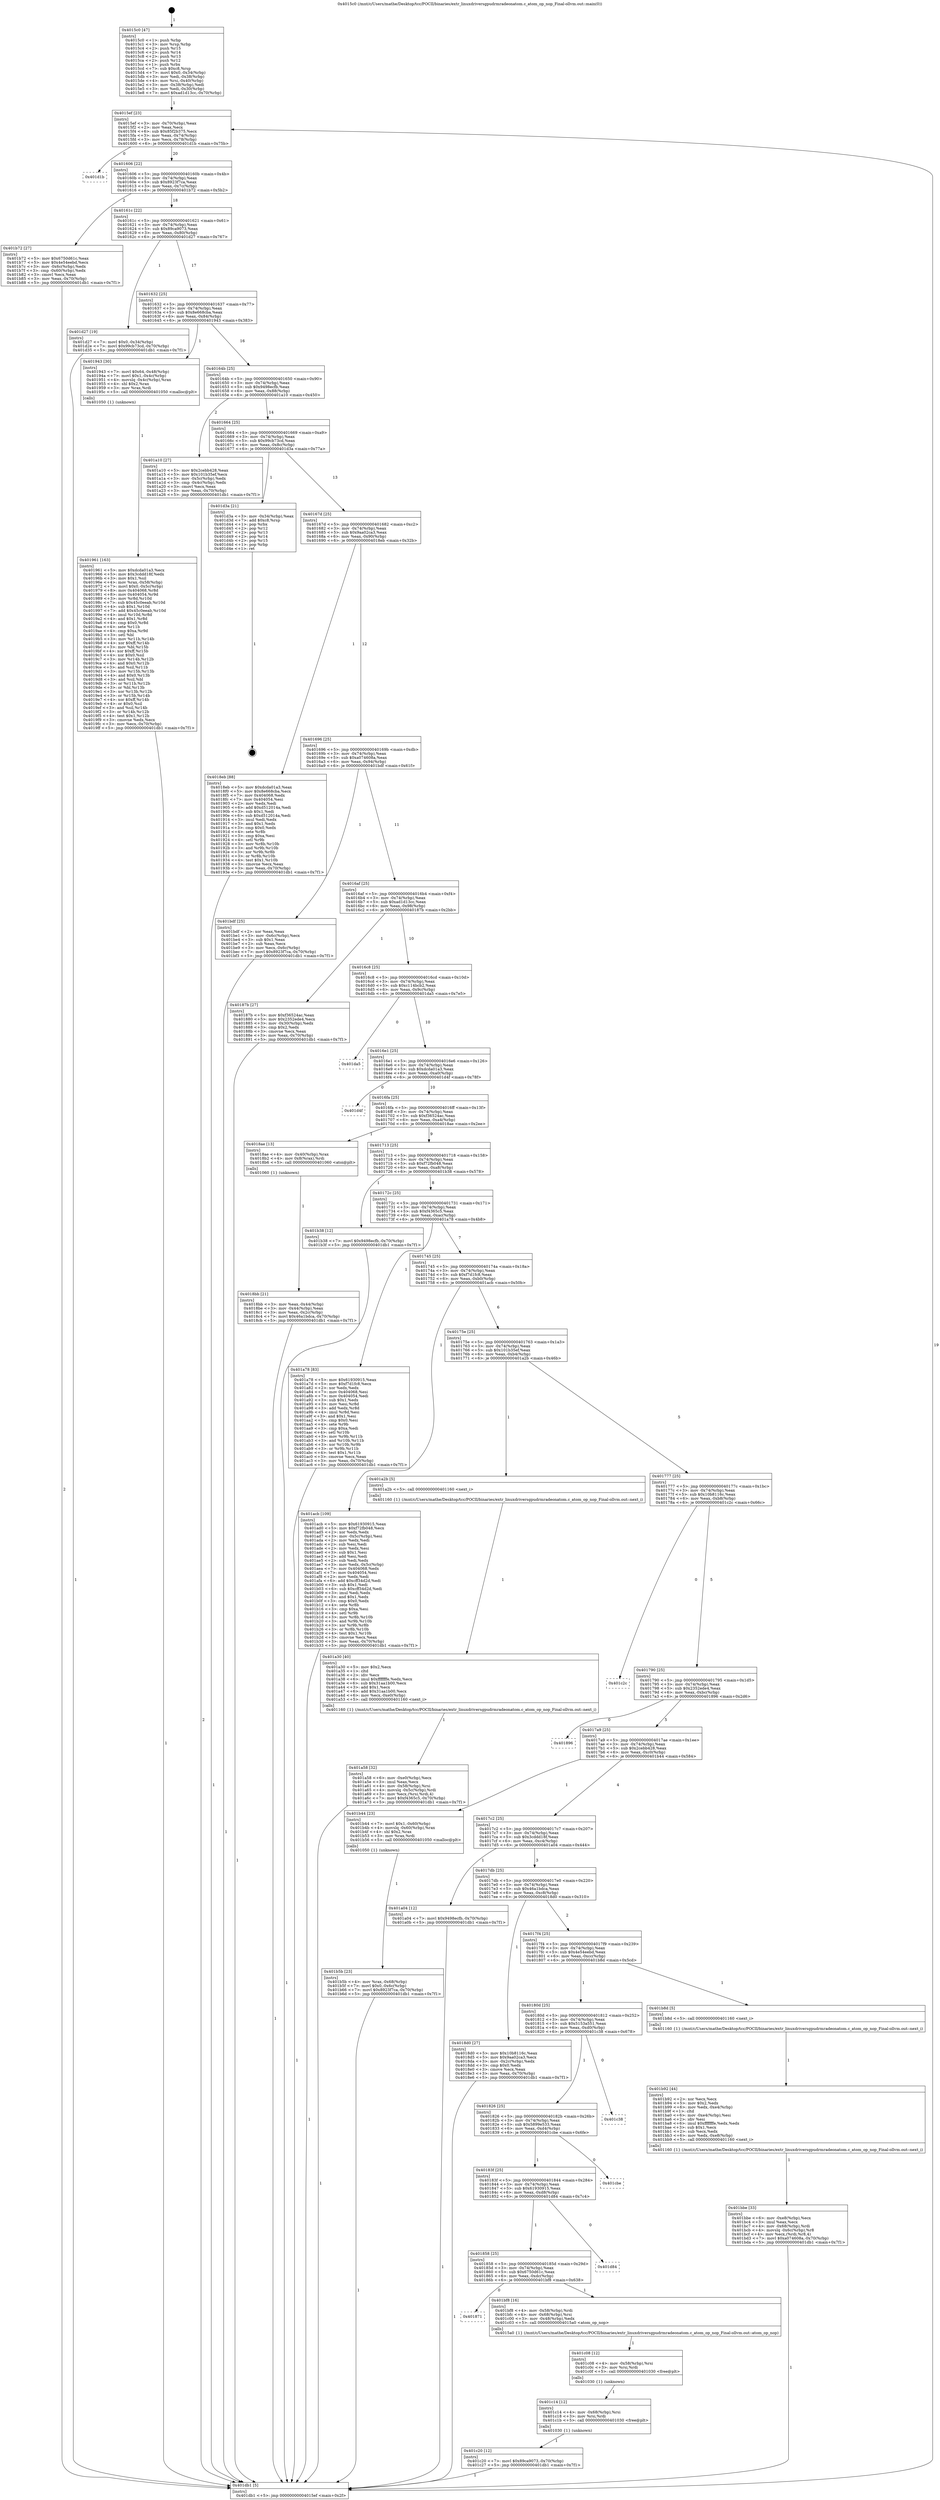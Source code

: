 digraph "0x4015c0" {
  label = "0x4015c0 (/mnt/c/Users/mathe/Desktop/tcc/POCII/binaries/extr_linuxdriversgpudrmradeonatom.c_atom_op_nop_Final-ollvm.out::main(0))"
  labelloc = "t"
  node[shape=record]

  Entry [label="",width=0.3,height=0.3,shape=circle,fillcolor=black,style=filled]
  "0x4015ef" [label="{
     0x4015ef [23]\l
     | [instrs]\l
     &nbsp;&nbsp;0x4015ef \<+3\>: mov -0x70(%rbp),%eax\l
     &nbsp;&nbsp;0x4015f2 \<+2\>: mov %eax,%ecx\l
     &nbsp;&nbsp;0x4015f4 \<+6\>: sub $0x85f2b375,%ecx\l
     &nbsp;&nbsp;0x4015fa \<+3\>: mov %eax,-0x74(%rbp)\l
     &nbsp;&nbsp;0x4015fd \<+3\>: mov %ecx,-0x78(%rbp)\l
     &nbsp;&nbsp;0x401600 \<+6\>: je 0000000000401d1b \<main+0x75b\>\l
  }"]
  "0x401d1b" [label="{
     0x401d1b\l
  }", style=dashed]
  "0x401606" [label="{
     0x401606 [22]\l
     | [instrs]\l
     &nbsp;&nbsp;0x401606 \<+5\>: jmp 000000000040160b \<main+0x4b\>\l
     &nbsp;&nbsp;0x40160b \<+3\>: mov -0x74(%rbp),%eax\l
     &nbsp;&nbsp;0x40160e \<+5\>: sub $0x8923f7ca,%eax\l
     &nbsp;&nbsp;0x401613 \<+3\>: mov %eax,-0x7c(%rbp)\l
     &nbsp;&nbsp;0x401616 \<+6\>: je 0000000000401b72 \<main+0x5b2\>\l
  }"]
  Exit [label="",width=0.3,height=0.3,shape=circle,fillcolor=black,style=filled,peripheries=2]
  "0x401b72" [label="{
     0x401b72 [27]\l
     | [instrs]\l
     &nbsp;&nbsp;0x401b72 \<+5\>: mov $0x6750d61c,%eax\l
     &nbsp;&nbsp;0x401b77 \<+5\>: mov $0x4e54eebd,%ecx\l
     &nbsp;&nbsp;0x401b7c \<+3\>: mov -0x6c(%rbp),%edx\l
     &nbsp;&nbsp;0x401b7f \<+3\>: cmp -0x60(%rbp),%edx\l
     &nbsp;&nbsp;0x401b82 \<+3\>: cmovl %ecx,%eax\l
     &nbsp;&nbsp;0x401b85 \<+3\>: mov %eax,-0x70(%rbp)\l
     &nbsp;&nbsp;0x401b88 \<+5\>: jmp 0000000000401db1 \<main+0x7f1\>\l
  }"]
  "0x40161c" [label="{
     0x40161c [22]\l
     | [instrs]\l
     &nbsp;&nbsp;0x40161c \<+5\>: jmp 0000000000401621 \<main+0x61\>\l
     &nbsp;&nbsp;0x401621 \<+3\>: mov -0x74(%rbp),%eax\l
     &nbsp;&nbsp;0x401624 \<+5\>: sub $0x89ca9073,%eax\l
     &nbsp;&nbsp;0x401629 \<+3\>: mov %eax,-0x80(%rbp)\l
     &nbsp;&nbsp;0x40162c \<+6\>: je 0000000000401d27 \<main+0x767\>\l
  }"]
  "0x401c20" [label="{
     0x401c20 [12]\l
     | [instrs]\l
     &nbsp;&nbsp;0x401c20 \<+7\>: movl $0x89ca9073,-0x70(%rbp)\l
     &nbsp;&nbsp;0x401c27 \<+5\>: jmp 0000000000401db1 \<main+0x7f1\>\l
  }"]
  "0x401d27" [label="{
     0x401d27 [19]\l
     | [instrs]\l
     &nbsp;&nbsp;0x401d27 \<+7\>: movl $0x0,-0x34(%rbp)\l
     &nbsp;&nbsp;0x401d2e \<+7\>: movl $0x99cb73cd,-0x70(%rbp)\l
     &nbsp;&nbsp;0x401d35 \<+5\>: jmp 0000000000401db1 \<main+0x7f1\>\l
  }"]
  "0x401632" [label="{
     0x401632 [25]\l
     | [instrs]\l
     &nbsp;&nbsp;0x401632 \<+5\>: jmp 0000000000401637 \<main+0x77\>\l
     &nbsp;&nbsp;0x401637 \<+3\>: mov -0x74(%rbp),%eax\l
     &nbsp;&nbsp;0x40163a \<+5\>: sub $0x8e668cba,%eax\l
     &nbsp;&nbsp;0x40163f \<+6\>: mov %eax,-0x84(%rbp)\l
     &nbsp;&nbsp;0x401645 \<+6\>: je 0000000000401943 \<main+0x383\>\l
  }"]
  "0x401c14" [label="{
     0x401c14 [12]\l
     | [instrs]\l
     &nbsp;&nbsp;0x401c14 \<+4\>: mov -0x68(%rbp),%rsi\l
     &nbsp;&nbsp;0x401c18 \<+3\>: mov %rsi,%rdi\l
     &nbsp;&nbsp;0x401c1b \<+5\>: call 0000000000401030 \<free@plt\>\l
     | [calls]\l
     &nbsp;&nbsp;0x401030 \{1\} (unknown)\l
  }"]
  "0x401943" [label="{
     0x401943 [30]\l
     | [instrs]\l
     &nbsp;&nbsp;0x401943 \<+7\>: movl $0x64,-0x48(%rbp)\l
     &nbsp;&nbsp;0x40194a \<+7\>: movl $0x1,-0x4c(%rbp)\l
     &nbsp;&nbsp;0x401951 \<+4\>: movslq -0x4c(%rbp),%rax\l
     &nbsp;&nbsp;0x401955 \<+4\>: shl $0x2,%rax\l
     &nbsp;&nbsp;0x401959 \<+3\>: mov %rax,%rdi\l
     &nbsp;&nbsp;0x40195c \<+5\>: call 0000000000401050 \<malloc@plt\>\l
     | [calls]\l
     &nbsp;&nbsp;0x401050 \{1\} (unknown)\l
  }"]
  "0x40164b" [label="{
     0x40164b [25]\l
     | [instrs]\l
     &nbsp;&nbsp;0x40164b \<+5\>: jmp 0000000000401650 \<main+0x90\>\l
     &nbsp;&nbsp;0x401650 \<+3\>: mov -0x74(%rbp),%eax\l
     &nbsp;&nbsp;0x401653 \<+5\>: sub $0x9498ecfb,%eax\l
     &nbsp;&nbsp;0x401658 \<+6\>: mov %eax,-0x88(%rbp)\l
     &nbsp;&nbsp;0x40165e \<+6\>: je 0000000000401a10 \<main+0x450\>\l
  }"]
  "0x401c08" [label="{
     0x401c08 [12]\l
     | [instrs]\l
     &nbsp;&nbsp;0x401c08 \<+4\>: mov -0x58(%rbp),%rsi\l
     &nbsp;&nbsp;0x401c0c \<+3\>: mov %rsi,%rdi\l
     &nbsp;&nbsp;0x401c0f \<+5\>: call 0000000000401030 \<free@plt\>\l
     | [calls]\l
     &nbsp;&nbsp;0x401030 \{1\} (unknown)\l
  }"]
  "0x401a10" [label="{
     0x401a10 [27]\l
     | [instrs]\l
     &nbsp;&nbsp;0x401a10 \<+5\>: mov $0x2cebb428,%eax\l
     &nbsp;&nbsp;0x401a15 \<+5\>: mov $0x101b35ef,%ecx\l
     &nbsp;&nbsp;0x401a1a \<+3\>: mov -0x5c(%rbp),%edx\l
     &nbsp;&nbsp;0x401a1d \<+3\>: cmp -0x4c(%rbp),%edx\l
     &nbsp;&nbsp;0x401a20 \<+3\>: cmovl %ecx,%eax\l
     &nbsp;&nbsp;0x401a23 \<+3\>: mov %eax,-0x70(%rbp)\l
     &nbsp;&nbsp;0x401a26 \<+5\>: jmp 0000000000401db1 \<main+0x7f1\>\l
  }"]
  "0x401664" [label="{
     0x401664 [25]\l
     | [instrs]\l
     &nbsp;&nbsp;0x401664 \<+5\>: jmp 0000000000401669 \<main+0xa9\>\l
     &nbsp;&nbsp;0x401669 \<+3\>: mov -0x74(%rbp),%eax\l
     &nbsp;&nbsp;0x40166c \<+5\>: sub $0x99cb73cd,%eax\l
     &nbsp;&nbsp;0x401671 \<+6\>: mov %eax,-0x8c(%rbp)\l
     &nbsp;&nbsp;0x401677 \<+6\>: je 0000000000401d3a \<main+0x77a\>\l
  }"]
  "0x401871" [label="{
     0x401871\l
  }", style=dashed]
  "0x401d3a" [label="{
     0x401d3a [21]\l
     | [instrs]\l
     &nbsp;&nbsp;0x401d3a \<+3\>: mov -0x34(%rbp),%eax\l
     &nbsp;&nbsp;0x401d3d \<+7\>: add $0xc8,%rsp\l
     &nbsp;&nbsp;0x401d44 \<+1\>: pop %rbx\l
     &nbsp;&nbsp;0x401d45 \<+2\>: pop %r12\l
     &nbsp;&nbsp;0x401d47 \<+2\>: pop %r13\l
     &nbsp;&nbsp;0x401d49 \<+2\>: pop %r14\l
     &nbsp;&nbsp;0x401d4b \<+2\>: pop %r15\l
     &nbsp;&nbsp;0x401d4d \<+1\>: pop %rbp\l
     &nbsp;&nbsp;0x401d4e \<+1\>: ret\l
  }"]
  "0x40167d" [label="{
     0x40167d [25]\l
     | [instrs]\l
     &nbsp;&nbsp;0x40167d \<+5\>: jmp 0000000000401682 \<main+0xc2\>\l
     &nbsp;&nbsp;0x401682 \<+3\>: mov -0x74(%rbp),%eax\l
     &nbsp;&nbsp;0x401685 \<+5\>: sub $0x9aa02ca3,%eax\l
     &nbsp;&nbsp;0x40168a \<+6\>: mov %eax,-0x90(%rbp)\l
     &nbsp;&nbsp;0x401690 \<+6\>: je 00000000004018eb \<main+0x32b\>\l
  }"]
  "0x401bf8" [label="{
     0x401bf8 [16]\l
     | [instrs]\l
     &nbsp;&nbsp;0x401bf8 \<+4\>: mov -0x58(%rbp),%rdi\l
     &nbsp;&nbsp;0x401bfc \<+4\>: mov -0x68(%rbp),%rsi\l
     &nbsp;&nbsp;0x401c00 \<+3\>: mov -0x48(%rbp),%edx\l
     &nbsp;&nbsp;0x401c03 \<+5\>: call 00000000004015a0 \<atom_op_nop\>\l
     | [calls]\l
     &nbsp;&nbsp;0x4015a0 \{1\} (/mnt/c/Users/mathe/Desktop/tcc/POCII/binaries/extr_linuxdriversgpudrmradeonatom.c_atom_op_nop_Final-ollvm.out::atom_op_nop)\l
  }"]
  "0x4018eb" [label="{
     0x4018eb [88]\l
     | [instrs]\l
     &nbsp;&nbsp;0x4018eb \<+5\>: mov $0xdcda01a3,%eax\l
     &nbsp;&nbsp;0x4018f0 \<+5\>: mov $0x8e668cba,%ecx\l
     &nbsp;&nbsp;0x4018f5 \<+7\>: mov 0x404068,%edx\l
     &nbsp;&nbsp;0x4018fc \<+7\>: mov 0x404054,%esi\l
     &nbsp;&nbsp;0x401903 \<+2\>: mov %edx,%edi\l
     &nbsp;&nbsp;0x401905 \<+6\>: add $0xd512014a,%edi\l
     &nbsp;&nbsp;0x40190b \<+3\>: sub $0x1,%edi\l
     &nbsp;&nbsp;0x40190e \<+6\>: sub $0xd512014a,%edi\l
     &nbsp;&nbsp;0x401914 \<+3\>: imul %edi,%edx\l
     &nbsp;&nbsp;0x401917 \<+3\>: and $0x1,%edx\l
     &nbsp;&nbsp;0x40191a \<+3\>: cmp $0x0,%edx\l
     &nbsp;&nbsp;0x40191d \<+4\>: sete %r8b\l
     &nbsp;&nbsp;0x401921 \<+3\>: cmp $0xa,%esi\l
     &nbsp;&nbsp;0x401924 \<+4\>: setl %r9b\l
     &nbsp;&nbsp;0x401928 \<+3\>: mov %r8b,%r10b\l
     &nbsp;&nbsp;0x40192b \<+3\>: and %r9b,%r10b\l
     &nbsp;&nbsp;0x40192e \<+3\>: xor %r9b,%r8b\l
     &nbsp;&nbsp;0x401931 \<+3\>: or %r8b,%r10b\l
     &nbsp;&nbsp;0x401934 \<+4\>: test $0x1,%r10b\l
     &nbsp;&nbsp;0x401938 \<+3\>: cmovne %ecx,%eax\l
     &nbsp;&nbsp;0x40193b \<+3\>: mov %eax,-0x70(%rbp)\l
     &nbsp;&nbsp;0x40193e \<+5\>: jmp 0000000000401db1 \<main+0x7f1\>\l
  }"]
  "0x401696" [label="{
     0x401696 [25]\l
     | [instrs]\l
     &nbsp;&nbsp;0x401696 \<+5\>: jmp 000000000040169b \<main+0xdb\>\l
     &nbsp;&nbsp;0x40169b \<+3\>: mov -0x74(%rbp),%eax\l
     &nbsp;&nbsp;0x40169e \<+5\>: sub $0xa074608a,%eax\l
     &nbsp;&nbsp;0x4016a3 \<+6\>: mov %eax,-0x94(%rbp)\l
     &nbsp;&nbsp;0x4016a9 \<+6\>: je 0000000000401bdf \<main+0x61f\>\l
  }"]
  "0x401858" [label="{
     0x401858 [25]\l
     | [instrs]\l
     &nbsp;&nbsp;0x401858 \<+5\>: jmp 000000000040185d \<main+0x29d\>\l
     &nbsp;&nbsp;0x40185d \<+3\>: mov -0x74(%rbp),%eax\l
     &nbsp;&nbsp;0x401860 \<+5\>: sub $0x6750d61c,%eax\l
     &nbsp;&nbsp;0x401865 \<+6\>: mov %eax,-0xdc(%rbp)\l
     &nbsp;&nbsp;0x40186b \<+6\>: je 0000000000401bf8 \<main+0x638\>\l
  }"]
  "0x401bdf" [label="{
     0x401bdf [25]\l
     | [instrs]\l
     &nbsp;&nbsp;0x401bdf \<+2\>: xor %eax,%eax\l
     &nbsp;&nbsp;0x401be1 \<+3\>: mov -0x6c(%rbp),%ecx\l
     &nbsp;&nbsp;0x401be4 \<+3\>: sub $0x1,%eax\l
     &nbsp;&nbsp;0x401be7 \<+2\>: sub %eax,%ecx\l
     &nbsp;&nbsp;0x401be9 \<+3\>: mov %ecx,-0x6c(%rbp)\l
     &nbsp;&nbsp;0x401bec \<+7\>: movl $0x8923f7ca,-0x70(%rbp)\l
     &nbsp;&nbsp;0x401bf3 \<+5\>: jmp 0000000000401db1 \<main+0x7f1\>\l
  }"]
  "0x4016af" [label="{
     0x4016af [25]\l
     | [instrs]\l
     &nbsp;&nbsp;0x4016af \<+5\>: jmp 00000000004016b4 \<main+0xf4\>\l
     &nbsp;&nbsp;0x4016b4 \<+3\>: mov -0x74(%rbp),%eax\l
     &nbsp;&nbsp;0x4016b7 \<+5\>: sub $0xad1d13cc,%eax\l
     &nbsp;&nbsp;0x4016bc \<+6\>: mov %eax,-0x98(%rbp)\l
     &nbsp;&nbsp;0x4016c2 \<+6\>: je 000000000040187b \<main+0x2bb\>\l
  }"]
  "0x401d84" [label="{
     0x401d84\l
  }", style=dashed]
  "0x40187b" [label="{
     0x40187b [27]\l
     | [instrs]\l
     &nbsp;&nbsp;0x40187b \<+5\>: mov $0xf36524ac,%eax\l
     &nbsp;&nbsp;0x401880 \<+5\>: mov $0x2352ede4,%ecx\l
     &nbsp;&nbsp;0x401885 \<+3\>: mov -0x30(%rbp),%edx\l
     &nbsp;&nbsp;0x401888 \<+3\>: cmp $0x2,%edx\l
     &nbsp;&nbsp;0x40188b \<+3\>: cmovne %ecx,%eax\l
     &nbsp;&nbsp;0x40188e \<+3\>: mov %eax,-0x70(%rbp)\l
     &nbsp;&nbsp;0x401891 \<+5\>: jmp 0000000000401db1 \<main+0x7f1\>\l
  }"]
  "0x4016c8" [label="{
     0x4016c8 [25]\l
     | [instrs]\l
     &nbsp;&nbsp;0x4016c8 \<+5\>: jmp 00000000004016cd \<main+0x10d\>\l
     &nbsp;&nbsp;0x4016cd \<+3\>: mov -0x74(%rbp),%eax\l
     &nbsp;&nbsp;0x4016d0 \<+5\>: sub $0xc114bcb2,%eax\l
     &nbsp;&nbsp;0x4016d5 \<+6\>: mov %eax,-0x9c(%rbp)\l
     &nbsp;&nbsp;0x4016db \<+6\>: je 0000000000401da5 \<main+0x7e5\>\l
  }"]
  "0x401db1" [label="{
     0x401db1 [5]\l
     | [instrs]\l
     &nbsp;&nbsp;0x401db1 \<+5\>: jmp 00000000004015ef \<main+0x2f\>\l
  }"]
  "0x4015c0" [label="{
     0x4015c0 [47]\l
     | [instrs]\l
     &nbsp;&nbsp;0x4015c0 \<+1\>: push %rbp\l
     &nbsp;&nbsp;0x4015c1 \<+3\>: mov %rsp,%rbp\l
     &nbsp;&nbsp;0x4015c4 \<+2\>: push %r15\l
     &nbsp;&nbsp;0x4015c6 \<+2\>: push %r14\l
     &nbsp;&nbsp;0x4015c8 \<+2\>: push %r13\l
     &nbsp;&nbsp;0x4015ca \<+2\>: push %r12\l
     &nbsp;&nbsp;0x4015cc \<+1\>: push %rbx\l
     &nbsp;&nbsp;0x4015cd \<+7\>: sub $0xc8,%rsp\l
     &nbsp;&nbsp;0x4015d4 \<+7\>: movl $0x0,-0x34(%rbp)\l
     &nbsp;&nbsp;0x4015db \<+3\>: mov %edi,-0x38(%rbp)\l
     &nbsp;&nbsp;0x4015de \<+4\>: mov %rsi,-0x40(%rbp)\l
     &nbsp;&nbsp;0x4015e2 \<+3\>: mov -0x38(%rbp),%edi\l
     &nbsp;&nbsp;0x4015e5 \<+3\>: mov %edi,-0x30(%rbp)\l
     &nbsp;&nbsp;0x4015e8 \<+7\>: movl $0xad1d13cc,-0x70(%rbp)\l
  }"]
  "0x40183f" [label="{
     0x40183f [25]\l
     | [instrs]\l
     &nbsp;&nbsp;0x40183f \<+5\>: jmp 0000000000401844 \<main+0x284\>\l
     &nbsp;&nbsp;0x401844 \<+3\>: mov -0x74(%rbp),%eax\l
     &nbsp;&nbsp;0x401847 \<+5\>: sub $0x61930915,%eax\l
     &nbsp;&nbsp;0x40184c \<+6\>: mov %eax,-0xd8(%rbp)\l
     &nbsp;&nbsp;0x401852 \<+6\>: je 0000000000401d84 \<main+0x7c4\>\l
  }"]
  "0x401da5" [label="{
     0x401da5\l
  }", style=dashed]
  "0x4016e1" [label="{
     0x4016e1 [25]\l
     | [instrs]\l
     &nbsp;&nbsp;0x4016e1 \<+5\>: jmp 00000000004016e6 \<main+0x126\>\l
     &nbsp;&nbsp;0x4016e6 \<+3\>: mov -0x74(%rbp),%eax\l
     &nbsp;&nbsp;0x4016e9 \<+5\>: sub $0xdcda01a3,%eax\l
     &nbsp;&nbsp;0x4016ee \<+6\>: mov %eax,-0xa0(%rbp)\l
     &nbsp;&nbsp;0x4016f4 \<+6\>: je 0000000000401d4f \<main+0x78f\>\l
  }"]
  "0x401cbe" [label="{
     0x401cbe\l
  }", style=dashed]
  "0x401d4f" [label="{
     0x401d4f\l
  }", style=dashed]
  "0x4016fa" [label="{
     0x4016fa [25]\l
     | [instrs]\l
     &nbsp;&nbsp;0x4016fa \<+5\>: jmp 00000000004016ff \<main+0x13f\>\l
     &nbsp;&nbsp;0x4016ff \<+3\>: mov -0x74(%rbp),%eax\l
     &nbsp;&nbsp;0x401702 \<+5\>: sub $0xf36524ac,%eax\l
     &nbsp;&nbsp;0x401707 \<+6\>: mov %eax,-0xa4(%rbp)\l
     &nbsp;&nbsp;0x40170d \<+6\>: je 00000000004018ae \<main+0x2ee\>\l
  }"]
  "0x401826" [label="{
     0x401826 [25]\l
     | [instrs]\l
     &nbsp;&nbsp;0x401826 \<+5\>: jmp 000000000040182b \<main+0x26b\>\l
     &nbsp;&nbsp;0x40182b \<+3\>: mov -0x74(%rbp),%eax\l
     &nbsp;&nbsp;0x40182e \<+5\>: sub $0x5899e533,%eax\l
     &nbsp;&nbsp;0x401833 \<+6\>: mov %eax,-0xd4(%rbp)\l
     &nbsp;&nbsp;0x401839 \<+6\>: je 0000000000401cbe \<main+0x6fe\>\l
  }"]
  "0x4018ae" [label="{
     0x4018ae [13]\l
     | [instrs]\l
     &nbsp;&nbsp;0x4018ae \<+4\>: mov -0x40(%rbp),%rax\l
     &nbsp;&nbsp;0x4018b2 \<+4\>: mov 0x8(%rax),%rdi\l
     &nbsp;&nbsp;0x4018b6 \<+5\>: call 0000000000401060 \<atoi@plt\>\l
     | [calls]\l
     &nbsp;&nbsp;0x401060 \{1\} (unknown)\l
  }"]
  "0x401713" [label="{
     0x401713 [25]\l
     | [instrs]\l
     &nbsp;&nbsp;0x401713 \<+5\>: jmp 0000000000401718 \<main+0x158\>\l
     &nbsp;&nbsp;0x401718 \<+3\>: mov -0x74(%rbp),%eax\l
     &nbsp;&nbsp;0x40171b \<+5\>: sub $0xf72fb048,%eax\l
     &nbsp;&nbsp;0x401720 \<+6\>: mov %eax,-0xa8(%rbp)\l
     &nbsp;&nbsp;0x401726 \<+6\>: je 0000000000401b38 \<main+0x578\>\l
  }"]
  "0x4018bb" [label="{
     0x4018bb [21]\l
     | [instrs]\l
     &nbsp;&nbsp;0x4018bb \<+3\>: mov %eax,-0x44(%rbp)\l
     &nbsp;&nbsp;0x4018be \<+3\>: mov -0x44(%rbp),%eax\l
     &nbsp;&nbsp;0x4018c1 \<+3\>: mov %eax,-0x2c(%rbp)\l
     &nbsp;&nbsp;0x4018c4 \<+7\>: movl $0x46a1bdca,-0x70(%rbp)\l
     &nbsp;&nbsp;0x4018cb \<+5\>: jmp 0000000000401db1 \<main+0x7f1\>\l
  }"]
  "0x401c38" [label="{
     0x401c38\l
  }", style=dashed]
  "0x401b38" [label="{
     0x401b38 [12]\l
     | [instrs]\l
     &nbsp;&nbsp;0x401b38 \<+7\>: movl $0x9498ecfb,-0x70(%rbp)\l
     &nbsp;&nbsp;0x401b3f \<+5\>: jmp 0000000000401db1 \<main+0x7f1\>\l
  }"]
  "0x40172c" [label="{
     0x40172c [25]\l
     | [instrs]\l
     &nbsp;&nbsp;0x40172c \<+5\>: jmp 0000000000401731 \<main+0x171\>\l
     &nbsp;&nbsp;0x401731 \<+3\>: mov -0x74(%rbp),%eax\l
     &nbsp;&nbsp;0x401734 \<+5\>: sub $0xf4365c5,%eax\l
     &nbsp;&nbsp;0x401739 \<+6\>: mov %eax,-0xac(%rbp)\l
     &nbsp;&nbsp;0x40173f \<+6\>: je 0000000000401a78 \<main+0x4b8\>\l
  }"]
  "0x401bbe" [label="{
     0x401bbe [33]\l
     | [instrs]\l
     &nbsp;&nbsp;0x401bbe \<+6\>: mov -0xe8(%rbp),%ecx\l
     &nbsp;&nbsp;0x401bc4 \<+3\>: imul %eax,%ecx\l
     &nbsp;&nbsp;0x401bc7 \<+4\>: mov -0x68(%rbp),%rdi\l
     &nbsp;&nbsp;0x401bcb \<+4\>: movslq -0x6c(%rbp),%r8\l
     &nbsp;&nbsp;0x401bcf \<+4\>: mov %ecx,(%rdi,%r8,4)\l
     &nbsp;&nbsp;0x401bd3 \<+7\>: movl $0xa074608a,-0x70(%rbp)\l
     &nbsp;&nbsp;0x401bda \<+5\>: jmp 0000000000401db1 \<main+0x7f1\>\l
  }"]
  "0x401a78" [label="{
     0x401a78 [83]\l
     | [instrs]\l
     &nbsp;&nbsp;0x401a78 \<+5\>: mov $0x61930915,%eax\l
     &nbsp;&nbsp;0x401a7d \<+5\>: mov $0xf7d1fc8,%ecx\l
     &nbsp;&nbsp;0x401a82 \<+2\>: xor %edx,%edx\l
     &nbsp;&nbsp;0x401a84 \<+7\>: mov 0x404068,%esi\l
     &nbsp;&nbsp;0x401a8b \<+7\>: mov 0x404054,%edi\l
     &nbsp;&nbsp;0x401a92 \<+3\>: sub $0x1,%edx\l
     &nbsp;&nbsp;0x401a95 \<+3\>: mov %esi,%r8d\l
     &nbsp;&nbsp;0x401a98 \<+3\>: add %edx,%r8d\l
     &nbsp;&nbsp;0x401a9b \<+4\>: imul %r8d,%esi\l
     &nbsp;&nbsp;0x401a9f \<+3\>: and $0x1,%esi\l
     &nbsp;&nbsp;0x401aa2 \<+3\>: cmp $0x0,%esi\l
     &nbsp;&nbsp;0x401aa5 \<+4\>: sete %r9b\l
     &nbsp;&nbsp;0x401aa9 \<+3\>: cmp $0xa,%edi\l
     &nbsp;&nbsp;0x401aac \<+4\>: setl %r10b\l
     &nbsp;&nbsp;0x401ab0 \<+3\>: mov %r9b,%r11b\l
     &nbsp;&nbsp;0x401ab3 \<+3\>: and %r10b,%r11b\l
     &nbsp;&nbsp;0x401ab6 \<+3\>: xor %r10b,%r9b\l
     &nbsp;&nbsp;0x401ab9 \<+3\>: or %r9b,%r11b\l
     &nbsp;&nbsp;0x401abc \<+4\>: test $0x1,%r11b\l
     &nbsp;&nbsp;0x401ac0 \<+3\>: cmovne %ecx,%eax\l
     &nbsp;&nbsp;0x401ac3 \<+3\>: mov %eax,-0x70(%rbp)\l
     &nbsp;&nbsp;0x401ac6 \<+5\>: jmp 0000000000401db1 \<main+0x7f1\>\l
  }"]
  "0x401745" [label="{
     0x401745 [25]\l
     | [instrs]\l
     &nbsp;&nbsp;0x401745 \<+5\>: jmp 000000000040174a \<main+0x18a\>\l
     &nbsp;&nbsp;0x40174a \<+3\>: mov -0x74(%rbp),%eax\l
     &nbsp;&nbsp;0x40174d \<+5\>: sub $0xf7d1fc8,%eax\l
     &nbsp;&nbsp;0x401752 \<+6\>: mov %eax,-0xb0(%rbp)\l
     &nbsp;&nbsp;0x401758 \<+6\>: je 0000000000401acb \<main+0x50b\>\l
  }"]
  "0x401b92" [label="{
     0x401b92 [44]\l
     | [instrs]\l
     &nbsp;&nbsp;0x401b92 \<+2\>: xor %ecx,%ecx\l
     &nbsp;&nbsp;0x401b94 \<+5\>: mov $0x2,%edx\l
     &nbsp;&nbsp;0x401b99 \<+6\>: mov %edx,-0xe4(%rbp)\l
     &nbsp;&nbsp;0x401b9f \<+1\>: cltd\l
     &nbsp;&nbsp;0x401ba0 \<+6\>: mov -0xe4(%rbp),%esi\l
     &nbsp;&nbsp;0x401ba6 \<+2\>: idiv %esi\l
     &nbsp;&nbsp;0x401ba8 \<+6\>: imul $0xfffffffe,%edx,%edx\l
     &nbsp;&nbsp;0x401bae \<+3\>: sub $0x1,%ecx\l
     &nbsp;&nbsp;0x401bb1 \<+2\>: sub %ecx,%edx\l
     &nbsp;&nbsp;0x401bb3 \<+6\>: mov %edx,-0xe8(%rbp)\l
     &nbsp;&nbsp;0x401bb9 \<+5\>: call 0000000000401160 \<next_i\>\l
     | [calls]\l
     &nbsp;&nbsp;0x401160 \{1\} (/mnt/c/Users/mathe/Desktop/tcc/POCII/binaries/extr_linuxdriversgpudrmradeonatom.c_atom_op_nop_Final-ollvm.out::next_i)\l
  }"]
  "0x401acb" [label="{
     0x401acb [109]\l
     | [instrs]\l
     &nbsp;&nbsp;0x401acb \<+5\>: mov $0x61930915,%eax\l
     &nbsp;&nbsp;0x401ad0 \<+5\>: mov $0xf72fb048,%ecx\l
     &nbsp;&nbsp;0x401ad5 \<+2\>: xor %edx,%edx\l
     &nbsp;&nbsp;0x401ad7 \<+3\>: mov -0x5c(%rbp),%esi\l
     &nbsp;&nbsp;0x401ada \<+2\>: mov %edx,%edi\l
     &nbsp;&nbsp;0x401adc \<+2\>: sub %esi,%edi\l
     &nbsp;&nbsp;0x401ade \<+2\>: mov %edx,%esi\l
     &nbsp;&nbsp;0x401ae0 \<+3\>: sub $0x1,%esi\l
     &nbsp;&nbsp;0x401ae3 \<+2\>: add %esi,%edi\l
     &nbsp;&nbsp;0x401ae5 \<+2\>: sub %edi,%edx\l
     &nbsp;&nbsp;0x401ae7 \<+3\>: mov %edx,-0x5c(%rbp)\l
     &nbsp;&nbsp;0x401aea \<+7\>: mov 0x404068,%edx\l
     &nbsp;&nbsp;0x401af1 \<+7\>: mov 0x404054,%esi\l
     &nbsp;&nbsp;0x401af8 \<+2\>: mov %edx,%edi\l
     &nbsp;&nbsp;0x401afa \<+6\>: add $0xcff34d2d,%edi\l
     &nbsp;&nbsp;0x401b00 \<+3\>: sub $0x1,%edi\l
     &nbsp;&nbsp;0x401b03 \<+6\>: sub $0xcff34d2d,%edi\l
     &nbsp;&nbsp;0x401b09 \<+3\>: imul %edi,%edx\l
     &nbsp;&nbsp;0x401b0c \<+3\>: and $0x1,%edx\l
     &nbsp;&nbsp;0x401b0f \<+3\>: cmp $0x0,%edx\l
     &nbsp;&nbsp;0x401b12 \<+4\>: sete %r8b\l
     &nbsp;&nbsp;0x401b16 \<+3\>: cmp $0xa,%esi\l
     &nbsp;&nbsp;0x401b19 \<+4\>: setl %r9b\l
     &nbsp;&nbsp;0x401b1d \<+3\>: mov %r8b,%r10b\l
     &nbsp;&nbsp;0x401b20 \<+3\>: and %r9b,%r10b\l
     &nbsp;&nbsp;0x401b23 \<+3\>: xor %r9b,%r8b\l
     &nbsp;&nbsp;0x401b26 \<+3\>: or %r8b,%r10b\l
     &nbsp;&nbsp;0x401b29 \<+4\>: test $0x1,%r10b\l
     &nbsp;&nbsp;0x401b2d \<+3\>: cmovne %ecx,%eax\l
     &nbsp;&nbsp;0x401b30 \<+3\>: mov %eax,-0x70(%rbp)\l
     &nbsp;&nbsp;0x401b33 \<+5\>: jmp 0000000000401db1 \<main+0x7f1\>\l
  }"]
  "0x40175e" [label="{
     0x40175e [25]\l
     | [instrs]\l
     &nbsp;&nbsp;0x40175e \<+5\>: jmp 0000000000401763 \<main+0x1a3\>\l
     &nbsp;&nbsp;0x401763 \<+3\>: mov -0x74(%rbp),%eax\l
     &nbsp;&nbsp;0x401766 \<+5\>: sub $0x101b35ef,%eax\l
     &nbsp;&nbsp;0x40176b \<+6\>: mov %eax,-0xb4(%rbp)\l
     &nbsp;&nbsp;0x401771 \<+6\>: je 0000000000401a2b \<main+0x46b\>\l
  }"]
  "0x40180d" [label="{
     0x40180d [25]\l
     | [instrs]\l
     &nbsp;&nbsp;0x40180d \<+5\>: jmp 0000000000401812 \<main+0x252\>\l
     &nbsp;&nbsp;0x401812 \<+3\>: mov -0x74(%rbp),%eax\l
     &nbsp;&nbsp;0x401815 \<+5\>: sub $0x5153a551,%eax\l
     &nbsp;&nbsp;0x40181a \<+6\>: mov %eax,-0xd0(%rbp)\l
     &nbsp;&nbsp;0x401820 \<+6\>: je 0000000000401c38 \<main+0x678\>\l
  }"]
  "0x401a2b" [label="{
     0x401a2b [5]\l
     | [instrs]\l
     &nbsp;&nbsp;0x401a2b \<+5\>: call 0000000000401160 \<next_i\>\l
     | [calls]\l
     &nbsp;&nbsp;0x401160 \{1\} (/mnt/c/Users/mathe/Desktop/tcc/POCII/binaries/extr_linuxdriversgpudrmradeonatom.c_atom_op_nop_Final-ollvm.out::next_i)\l
  }"]
  "0x401777" [label="{
     0x401777 [25]\l
     | [instrs]\l
     &nbsp;&nbsp;0x401777 \<+5\>: jmp 000000000040177c \<main+0x1bc\>\l
     &nbsp;&nbsp;0x40177c \<+3\>: mov -0x74(%rbp),%eax\l
     &nbsp;&nbsp;0x40177f \<+5\>: sub $0x10b8116c,%eax\l
     &nbsp;&nbsp;0x401784 \<+6\>: mov %eax,-0xb8(%rbp)\l
     &nbsp;&nbsp;0x40178a \<+6\>: je 0000000000401c2c \<main+0x66c\>\l
  }"]
  "0x401b8d" [label="{
     0x401b8d [5]\l
     | [instrs]\l
     &nbsp;&nbsp;0x401b8d \<+5\>: call 0000000000401160 \<next_i\>\l
     | [calls]\l
     &nbsp;&nbsp;0x401160 \{1\} (/mnt/c/Users/mathe/Desktop/tcc/POCII/binaries/extr_linuxdriversgpudrmradeonatom.c_atom_op_nop_Final-ollvm.out::next_i)\l
  }"]
  "0x401c2c" [label="{
     0x401c2c\l
  }", style=dashed]
  "0x401790" [label="{
     0x401790 [25]\l
     | [instrs]\l
     &nbsp;&nbsp;0x401790 \<+5\>: jmp 0000000000401795 \<main+0x1d5\>\l
     &nbsp;&nbsp;0x401795 \<+3\>: mov -0x74(%rbp),%eax\l
     &nbsp;&nbsp;0x401798 \<+5\>: sub $0x2352ede4,%eax\l
     &nbsp;&nbsp;0x40179d \<+6\>: mov %eax,-0xbc(%rbp)\l
     &nbsp;&nbsp;0x4017a3 \<+6\>: je 0000000000401896 \<main+0x2d6\>\l
  }"]
  "0x401b5b" [label="{
     0x401b5b [23]\l
     | [instrs]\l
     &nbsp;&nbsp;0x401b5b \<+4\>: mov %rax,-0x68(%rbp)\l
     &nbsp;&nbsp;0x401b5f \<+7\>: movl $0x0,-0x6c(%rbp)\l
     &nbsp;&nbsp;0x401b66 \<+7\>: movl $0x8923f7ca,-0x70(%rbp)\l
     &nbsp;&nbsp;0x401b6d \<+5\>: jmp 0000000000401db1 \<main+0x7f1\>\l
  }"]
  "0x401896" [label="{
     0x401896\l
  }", style=dashed]
  "0x4017a9" [label="{
     0x4017a9 [25]\l
     | [instrs]\l
     &nbsp;&nbsp;0x4017a9 \<+5\>: jmp 00000000004017ae \<main+0x1ee\>\l
     &nbsp;&nbsp;0x4017ae \<+3\>: mov -0x74(%rbp),%eax\l
     &nbsp;&nbsp;0x4017b1 \<+5\>: sub $0x2cebb428,%eax\l
     &nbsp;&nbsp;0x4017b6 \<+6\>: mov %eax,-0xc0(%rbp)\l
     &nbsp;&nbsp;0x4017bc \<+6\>: je 0000000000401b44 \<main+0x584\>\l
  }"]
  "0x401a58" [label="{
     0x401a58 [32]\l
     | [instrs]\l
     &nbsp;&nbsp;0x401a58 \<+6\>: mov -0xe0(%rbp),%ecx\l
     &nbsp;&nbsp;0x401a5e \<+3\>: imul %eax,%ecx\l
     &nbsp;&nbsp;0x401a61 \<+4\>: mov -0x58(%rbp),%rsi\l
     &nbsp;&nbsp;0x401a65 \<+4\>: movslq -0x5c(%rbp),%rdi\l
     &nbsp;&nbsp;0x401a69 \<+3\>: mov %ecx,(%rsi,%rdi,4)\l
     &nbsp;&nbsp;0x401a6c \<+7\>: movl $0xf4365c5,-0x70(%rbp)\l
     &nbsp;&nbsp;0x401a73 \<+5\>: jmp 0000000000401db1 \<main+0x7f1\>\l
  }"]
  "0x401b44" [label="{
     0x401b44 [23]\l
     | [instrs]\l
     &nbsp;&nbsp;0x401b44 \<+7\>: movl $0x1,-0x60(%rbp)\l
     &nbsp;&nbsp;0x401b4b \<+4\>: movslq -0x60(%rbp),%rax\l
     &nbsp;&nbsp;0x401b4f \<+4\>: shl $0x2,%rax\l
     &nbsp;&nbsp;0x401b53 \<+3\>: mov %rax,%rdi\l
     &nbsp;&nbsp;0x401b56 \<+5\>: call 0000000000401050 \<malloc@plt\>\l
     | [calls]\l
     &nbsp;&nbsp;0x401050 \{1\} (unknown)\l
  }"]
  "0x4017c2" [label="{
     0x4017c2 [25]\l
     | [instrs]\l
     &nbsp;&nbsp;0x4017c2 \<+5\>: jmp 00000000004017c7 \<main+0x207\>\l
     &nbsp;&nbsp;0x4017c7 \<+3\>: mov -0x74(%rbp),%eax\l
     &nbsp;&nbsp;0x4017ca \<+5\>: sub $0x3cddd18f,%eax\l
     &nbsp;&nbsp;0x4017cf \<+6\>: mov %eax,-0xc4(%rbp)\l
     &nbsp;&nbsp;0x4017d5 \<+6\>: je 0000000000401a04 \<main+0x444\>\l
  }"]
  "0x401a30" [label="{
     0x401a30 [40]\l
     | [instrs]\l
     &nbsp;&nbsp;0x401a30 \<+5\>: mov $0x2,%ecx\l
     &nbsp;&nbsp;0x401a35 \<+1\>: cltd\l
     &nbsp;&nbsp;0x401a36 \<+2\>: idiv %ecx\l
     &nbsp;&nbsp;0x401a38 \<+6\>: imul $0xfffffffe,%edx,%ecx\l
     &nbsp;&nbsp;0x401a3e \<+6\>: sub $0x31aa1b00,%ecx\l
     &nbsp;&nbsp;0x401a44 \<+3\>: add $0x1,%ecx\l
     &nbsp;&nbsp;0x401a47 \<+6\>: add $0x31aa1b00,%ecx\l
     &nbsp;&nbsp;0x401a4d \<+6\>: mov %ecx,-0xe0(%rbp)\l
     &nbsp;&nbsp;0x401a53 \<+5\>: call 0000000000401160 \<next_i\>\l
     | [calls]\l
     &nbsp;&nbsp;0x401160 \{1\} (/mnt/c/Users/mathe/Desktop/tcc/POCII/binaries/extr_linuxdriversgpudrmradeonatom.c_atom_op_nop_Final-ollvm.out::next_i)\l
  }"]
  "0x401a04" [label="{
     0x401a04 [12]\l
     | [instrs]\l
     &nbsp;&nbsp;0x401a04 \<+7\>: movl $0x9498ecfb,-0x70(%rbp)\l
     &nbsp;&nbsp;0x401a0b \<+5\>: jmp 0000000000401db1 \<main+0x7f1\>\l
  }"]
  "0x4017db" [label="{
     0x4017db [25]\l
     | [instrs]\l
     &nbsp;&nbsp;0x4017db \<+5\>: jmp 00000000004017e0 \<main+0x220\>\l
     &nbsp;&nbsp;0x4017e0 \<+3\>: mov -0x74(%rbp),%eax\l
     &nbsp;&nbsp;0x4017e3 \<+5\>: sub $0x46a1bdca,%eax\l
     &nbsp;&nbsp;0x4017e8 \<+6\>: mov %eax,-0xc8(%rbp)\l
     &nbsp;&nbsp;0x4017ee \<+6\>: je 00000000004018d0 \<main+0x310\>\l
  }"]
  "0x401961" [label="{
     0x401961 [163]\l
     | [instrs]\l
     &nbsp;&nbsp;0x401961 \<+5\>: mov $0xdcda01a3,%ecx\l
     &nbsp;&nbsp;0x401966 \<+5\>: mov $0x3cddd18f,%edx\l
     &nbsp;&nbsp;0x40196b \<+3\>: mov $0x1,%sil\l
     &nbsp;&nbsp;0x40196e \<+4\>: mov %rax,-0x58(%rbp)\l
     &nbsp;&nbsp;0x401972 \<+7\>: movl $0x0,-0x5c(%rbp)\l
     &nbsp;&nbsp;0x401979 \<+8\>: mov 0x404068,%r8d\l
     &nbsp;&nbsp;0x401981 \<+8\>: mov 0x404054,%r9d\l
     &nbsp;&nbsp;0x401989 \<+3\>: mov %r8d,%r10d\l
     &nbsp;&nbsp;0x40198c \<+7\>: sub $0x45c0eeab,%r10d\l
     &nbsp;&nbsp;0x401993 \<+4\>: sub $0x1,%r10d\l
     &nbsp;&nbsp;0x401997 \<+7\>: add $0x45c0eeab,%r10d\l
     &nbsp;&nbsp;0x40199e \<+4\>: imul %r10d,%r8d\l
     &nbsp;&nbsp;0x4019a2 \<+4\>: and $0x1,%r8d\l
     &nbsp;&nbsp;0x4019a6 \<+4\>: cmp $0x0,%r8d\l
     &nbsp;&nbsp;0x4019aa \<+4\>: sete %r11b\l
     &nbsp;&nbsp;0x4019ae \<+4\>: cmp $0xa,%r9d\l
     &nbsp;&nbsp;0x4019b2 \<+3\>: setl %bl\l
     &nbsp;&nbsp;0x4019b5 \<+3\>: mov %r11b,%r14b\l
     &nbsp;&nbsp;0x4019b8 \<+4\>: xor $0xff,%r14b\l
     &nbsp;&nbsp;0x4019bc \<+3\>: mov %bl,%r15b\l
     &nbsp;&nbsp;0x4019bf \<+4\>: xor $0xff,%r15b\l
     &nbsp;&nbsp;0x4019c3 \<+4\>: xor $0x0,%sil\l
     &nbsp;&nbsp;0x4019c7 \<+3\>: mov %r14b,%r12b\l
     &nbsp;&nbsp;0x4019ca \<+4\>: and $0x0,%r12b\l
     &nbsp;&nbsp;0x4019ce \<+3\>: and %sil,%r11b\l
     &nbsp;&nbsp;0x4019d1 \<+3\>: mov %r15b,%r13b\l
     &nbsp;&nbsp;0x4019d4 \<+4\>: and $0x0,%r13b\l
     &nbsp;&nbsp;0x4019d8 \<+3\>: and %sil,%bl\l
     &nbsp;&nbsp;0x4019db \<+3\>: or %r11b,%r12b\l
     &nbsp;&nbsp;0x4019de \<+3\>: or %bl,%r13b\l
     &nbsp;&nbsp;0x4019e1 \<+3\>: xor %r13b,%r12b\l
     &nbsp;&nbsp;0x4019e4 \<+3\>: or %r15b,%r14b\l
     &nbsp;&nbsp;0x4019e7 \<+4\>: xor $0xff,%r14b\l
     &nbsp;&nbsp;0x4019eb \<+4\>: or $0x0,%sil\l
     &nbsp;&nbsp;0x4019ef \<+3\>: and %sil,%r14b\l
     &nbsp;&nbsp;0x4019f2 \<+3\>: or %r14b,%r12b\l
     &nbsp;&nbsp;0x4019f5 \<+4\>: test $0x1,%r12b\l
     &nbsp;&nbsp;0x4019f9 \<+3\>: cmovne %edx,%ecx\l
     &nbsp;&nbsp;0x4019fc \<+3\>: mov %ecx,-0x70(%rbp)\l
     &nbsp;&nbsp;0x4019ff \<+5\>: jmp 0000000000401db1 \<main+0x7f1\>\l
  }"]
  "0x4018d0" [label="{
     0x4018d0 [27]\l
     | [instrs]\l
     &nbsp;&nbsp;0x4018d0 \<+5\>: mov $0x10b8116c,%eax\l
     &nbsp;&nbsp;0x4018d5 \<+5\>: mov $0x9aa02ca3,%ecx\l
     &nbsp;&nbsp;0x4018da \<+3\>: mov -0x2c(%rbp),%edx\l
     &nbsp;&nbsp;0x4018dd \<+3\>: cmp $0x0,%edx\l
     &nbsp;&nbsp;0x4018e0 \<+3\>: cmove %ecx,%eax\l
     &nbsp;&nbsp;0x4018e3 \<+3\>: mov %eax,-0x70(%rbp)\l
     &nbsp;&nbsp;0x4018e6 \<+5\>: jmp 0000000000401db1 \<main+0x7f1\>\l
  }"]
  "0x4017f4" [label="{
     0x4017f4 [25]\l
     | [instrs]\l
     &nbsp;&nbsp;0x4017f4 \<+5\>: jmp 00000000004017f9 \<main+0x239\>\l
     &nbsp;&nbsp;0x4017f9 \<+3\>: mov -0x74(%rbp),%eax\l
     &nbsp;&nbsp;0x4017fc \<+5\>: sub $0x4e54eebd,%eax\l
     &nbsp;&nbsp;0x401801 \<+6\>: mov %eax,-0xcc(%rbp)\l
     &nbsp;&nbsp;0x401807 \<+6\>: je 0000000000401b8d \<main+0x5cd\>\l
  }"]
  Entry -> "0x4015c0" [label=" 1"]
  "0x4015ef" -> "0x401d1b" [label=" 0"]
  "0x4015ef" -> "0x401606" [label=" 20"]
  "0x401d3a" -> Exit [label=" 1"]
  "0x401606" -> "0x401b72" [label=" 2"]
  "0x401606" -> "0x40161c" [label=" 18"]
  "0x401d27" -> "0x401db1" [label=" 1"]
  "0x40161c" -> "0x401d27" [label=" 1"]
  "0x40161c" -> "0x401632" [label=" 17"]
  "0x401c20" -> "0x401db1" [label=" 1"]
  "0x401632" -> "0x401943" [label=" 1"]
  "0x401632" -> "0x40164b" [label=" 16"]
  "0x401c14" -> "0x401c20" [label=" 1"]
  "0x40164b" -> "0x401a10" [label=" 2"]
  "0x40164b" -> "0x401664" [label=" 14"]
  "0x401c08" -> "0x401c14" [label=" 1"]
  "0x401664" -> "0x401d3a" [label=" 1"]
  "0x401664" -> "0x40167d" [label=" 13"]
  "0x401bf8" -> "0x401c08" [label=" 1"]
  "0x40167d" -> "0x4018eb" [label=" 1"]
  "0x40167d" -> "0x401696" [label=" 12"]
  "0x401858" -> "0x401871" [label=" 0"]
  "0x401696" -> "0x401bdf" [label=" 1"]
  "0x401696" -> "0x4016af" [label=" 11"]
  "0x401858" -> "0x401bf8" [label=" 1"]
  "0x4016af" -> "0x40187b" [label=" 1"]
  "0x4016af" -> "0x4016c8" [label=" 10"]
  "0x40187b" -> "0x401db1" [label=" 1"]
  "0x4015c0" -> "0x4015ef" [label=" 1"]
  "0x401db1" -> "0x4015ef" [label=" 19"]
  "0x40183f" -> "0x401858" [label=" 1"]
  "0x4016c8" -> "0x401da5" [label=" 0"]
  "0x4016c8" -> "0x4016e1" [label=" 10"]
  "0x40183f" -> "0x401d84" [label=" 0"]
  "0x4016e1" -> "0x401d4f" [label=" 0"]
  "0x4016e1" -> "0x4016fa" [label=" 10"]
  "0x401826" -> "0x40183f" [label=" 1"]
  "0x4016fa" -> "0x4018ae" [label=" 1"]
  "0x4016fa" -> "0x401713" [label=" 9"]
  "0x4018ae" -> "0x4018bb" [label=" 1"]
  "0x4018bb" -> "0x401db1" [label=" 1"]
  "0x401826" -> "0x401cbe" [label=" 0"]
  "0x401713" -> "0x401b38" [label=" 1"]
  "0x401713" -> "0x40172c" [label=" 8"]
  "0x40180d" -> "0x401826" [label=" 1"]
  "0x40172c" -> "0x401a78" [label=" 1"]
  "0x40172c" -> "0x401745" [label=" 7"]
  "0x40180d" -> "0x401c38" [label=" 0"]
  "0x401745" -> "0x401acb" [label=" 1"]
  "0x401745" -> "0x40175e" [label=" 6"]
  "0x401bdf" -> "0x401db1" [label=" 1"]
  "0x40175e" -> "0x401a2b" [label=" 1"]
  "0x40175e" -> "0x401777" [label=" 5"]
  "0x401bbe" -> "0x401db1" [label=" 1"]
  "0x401777" -> "0x401c2c" [label=" 0"]
  "0x401777" -> "0x401790" [label=" 5"]
  "0x401b92" -> "0x401bbe" [label=" 1"]
  "0x401790" -> "0x401896" [label=" 0"]
  "0x401790" -> "0x4017a9" [label=" 5"]
  "0x4017f4" -> "0x40180d" [label=" 1"]
  "0x4017a9" -> "0x401b44" [label=" 1"]
  "0x4017a9" -> "0x4017c2" [label=" 4"]
  "0x4017f4" -> "0x401b8d" [label=" 1"]
  "0x4017c2" -> "0x401a04" [label=" 1"]
  "0x4017c2" -> "0x4017db" [label=" 3"]
  "0x401b8d" -> "0x401b92" [label=" 1"]
  "0x4017db" -> "0x4018d0" [label=" 1"]
  "0x4017db" -> "0x4017f4" [label=" 2"]
  "0x4018d0" -> "0x401db1" [label=" 1"]
  "0x4018eb" -> "0x401db1" [label=" 1"]
  "0x401943" -> "0x401961" [label=" 1"]
  "0x401961" -> "0x401db1" [label=" 1"]
  "0x401a04" -> "0x401db1" [label=" 1"]
  "0x401a10" -> "0x401db1" [label=" 2"]
  "0x401a2b" -> "0x401a30" [label=" 1"]
  "0x401a30" -> "0x401a58" [label=" 1"]
  "0x401a58" -> "0x401db1" [label=" 1"]
  "0x401a78" -> "0x401db1" [label=" 1"]
  "0x401acb" -> "0x401db1" [label=" 1"]
  "0x401b38" -> "0x401db1" [label=" 1"]
  "0x401b44" -> "0x401b5b" [label=" 1"]
  "0x401b5b" -> "0x401db1" [label=" 1"]
  "0x401b72" -> "0x401db1" [label=" 2"]
}
